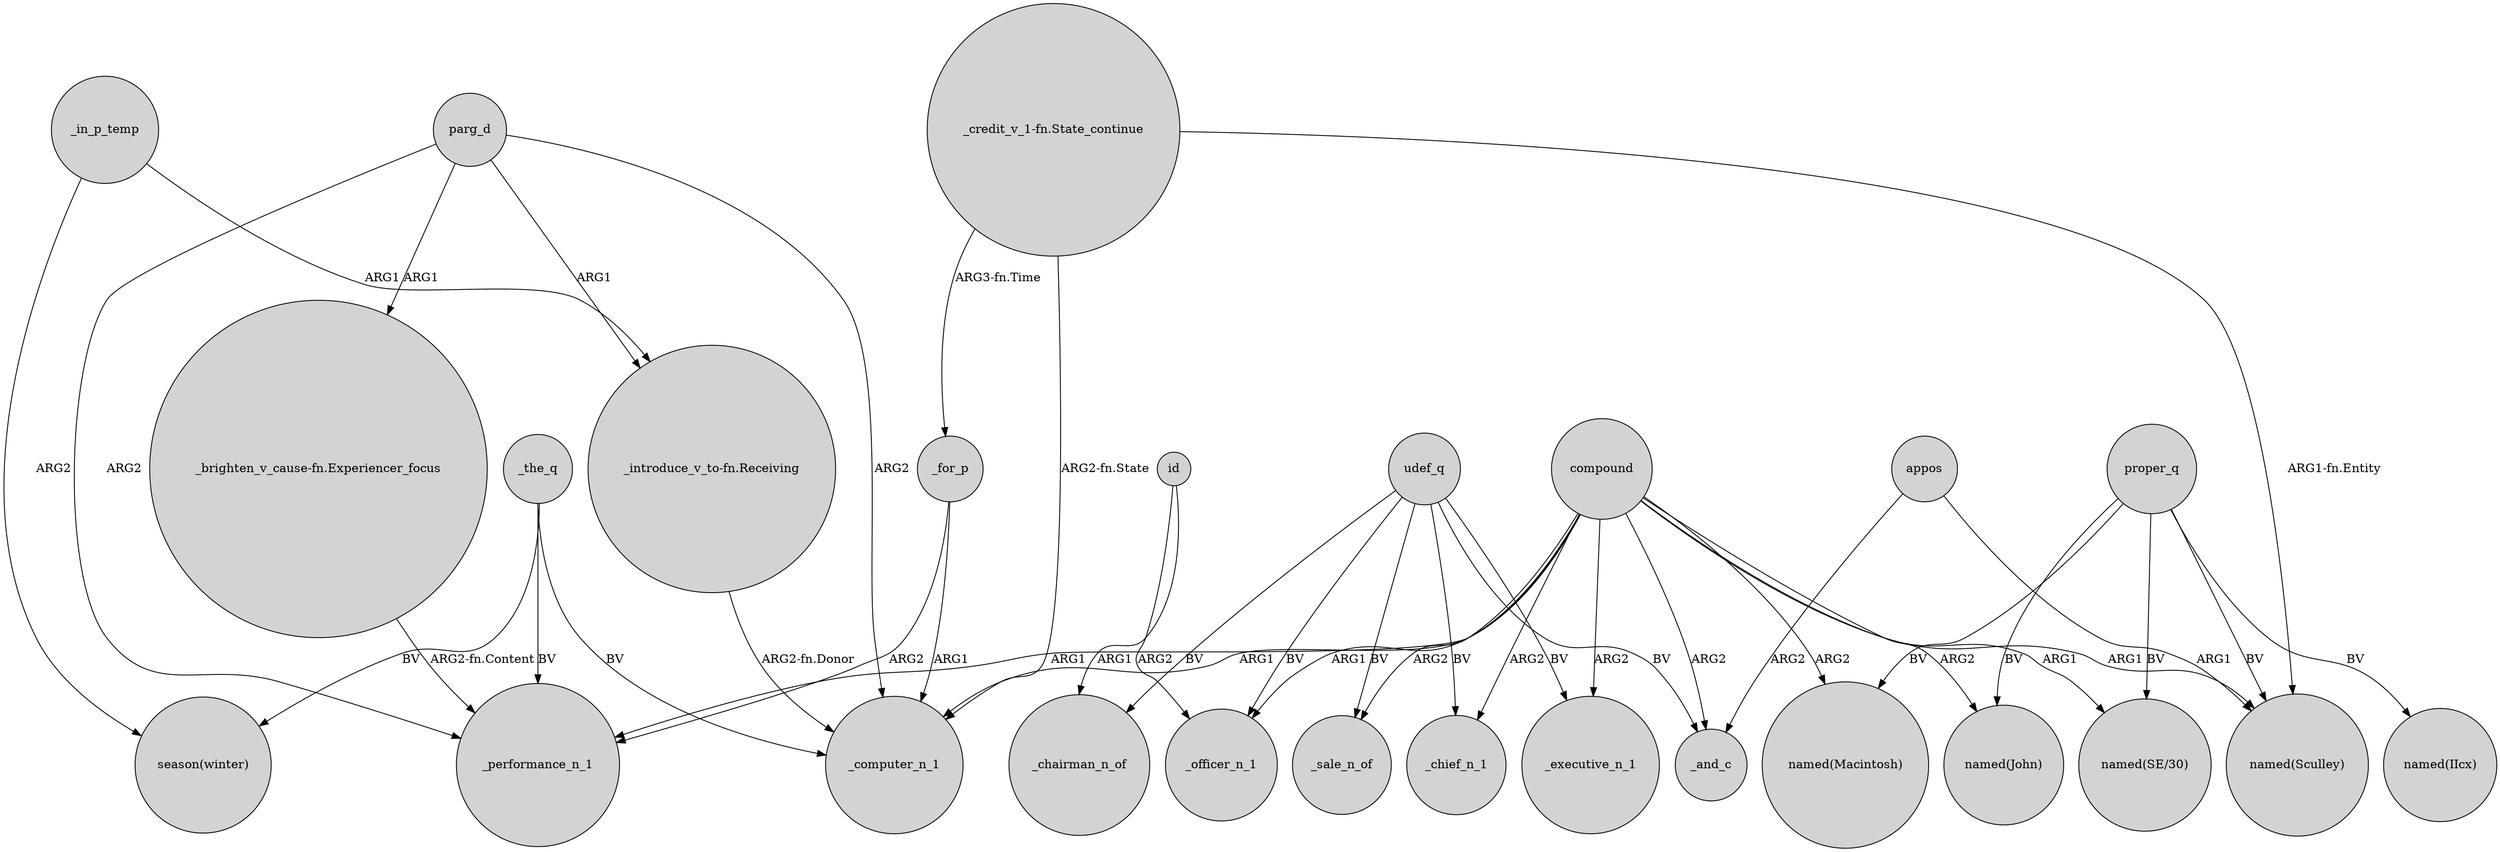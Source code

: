 digraph {
	node [shape=circle style=filled]
	id -> _chairman_n_of [label=ARG1]
	_for_p -> _performance_n_1 [label=ARG2]
	compound -> _computer_n_1 [label=ARG1]
	compound -> _chief_n_1 [label=ARG2]
	appos -> _and_c [label=ARG2]
	appos -> "named(Sculley)" [label=ARG1]
	"_introduce_v_to-fn.Receiving" -> _computer_n_1 [label="ARG2-fn.Donor"]
	udef_q -> _chairman_n_of [label=BV]
	proper_q -> "named(SE/30)" [label=BV]
	udef_q -> _chief_n_1 [label=BV]
	proper_q -> "named(Sculley)" [label=BV]
	compound -> _performance_n_1 [label=ARG1]
	compound -> "named(Sculley)" [label=ARG1]
	udef_q -> _sale_n_of [label=BV]
	udef_q -> _and_c [label=BV]
	_the_q -> _performance_n_1 [label=BV]
	parg_d -> _performance_n_1 [label=ARG2]
	compound -> _and_c [label=ARG2]
	_the_q -> _computer_n_1 [label=BV]
	parg_d -> "_brighten_v_cause-fn.Experiencer_focus" [label=ARG1]
	proper_q -> "named(IIcx)" [label=BV]
	udef_q -> _executive_n_1 [label=BV]
	compound -> "named(SE/30)" [label=ARG1]
	compound -> "named(John)" [label=ARG2]
	"_brighten_v_cause-fn.Experiencer_focus" -> _performance_n_1 [label="ARG2-fn.Content"]
	"_credit_v_1-fn.State_continue" -> _for_p [label="ARG3-fn.Time"]
	"_credit_v_1-fn.State_continue" -> "named(Sculley)" [label="ARG1-fn.Entity"]
	_the_q -> "season(winter)" [label=BV]
	_in_p_temp -> "season(winter)" [label=ARG2]
	compound -> "named(Macintosh)" [label=ARG2]
	parg_d -> _computer_n_1 [label=ARG2]
	compound -> _officer_n_1 [label=ARG1]
	udef_q -> _officer_n_1 [label=BV]
	"_credit_v_1-fn.State_continue" -> _computer_n_1 [label="ARG2-fn.State"]
	parg_d -> "_introduce_v_to-fn.Receiving" [label=ARG1]
	proper_q -> "named(Macintosh)" [label=BV]
	_in_p_temp -> "_introduce_v_to-fn.Receiving" [label=ARG1]
	id -> _officer_n_1 [label=ARG2]
	_for_p -> _computer_n_1 [label=ARG1]
	compound -> _executive_n_1 [label=ARG2]
	compound -> _sale_n_of [label=ARG2]
	proper_q -> "named(John)" [label=BV]
}
